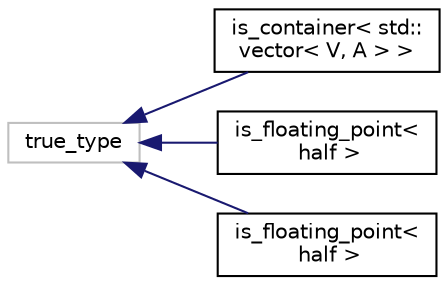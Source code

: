 digraph "Graphical Class Hierarchy"
{
 // LATEX_PDF_SIZE
  edge [fontname="Helvetica",fontsize="10",labelfontname="Helvetica",labelfontsize="10"];
  node [fontname="Helvetica",fontsize="10",shape=record];
  rankdir="LR";
  Node1498 [label="true_type",height=0.2,width=0.4,color="grey75", fillcolor="white", style="filled",tooltip=" "];
  Node1498 -> Node0 [dir="back",color="midnightblue",fontsize="10",style="solid",fontname="Helvetica"];
  Node0 [label="is_container\< std::\lvector\< V, A \> \>",height=0.2,width=0.4,color="black", fillcolor="white", style="filled",URL="$structarm__compute_1_1test_1_1framework_1_1dataset_1_1is__container_3_01std_1_1vector_3_01_v_00_01_a_01_4_01_4.xhtml",tooltip="Vector is considered a container."];
  Node1498 -> Node1500 [dir="back",color="midnightblue",fontsize="10",style="solid",fontname="Helvetica"];
  Node1500 [label="is_floating_point\<\l half \>",height=0.2,width=0.4,color="black", fillcolor="white", style="filled",URL="$structarm__compute_1_1test_1_1validation_1_1is__floating__point_3_01half_01_4.xhtml",tooltip=" "];
  Node1498 -> Node1501 [dir="back",color="midnightblue",fontsize="10",style="solid",fontname="Helvetica"];
  Node1501 [label="is_floating_point\<\l half \>",height=0.2,width=0.4,color="black", fillcolor="white", style="filled",URL="$structarm__compute_1_1utils_1_1traits_1_1is__floating__point_3_01half_01_4.xhtml",tooltip=" "];
}
